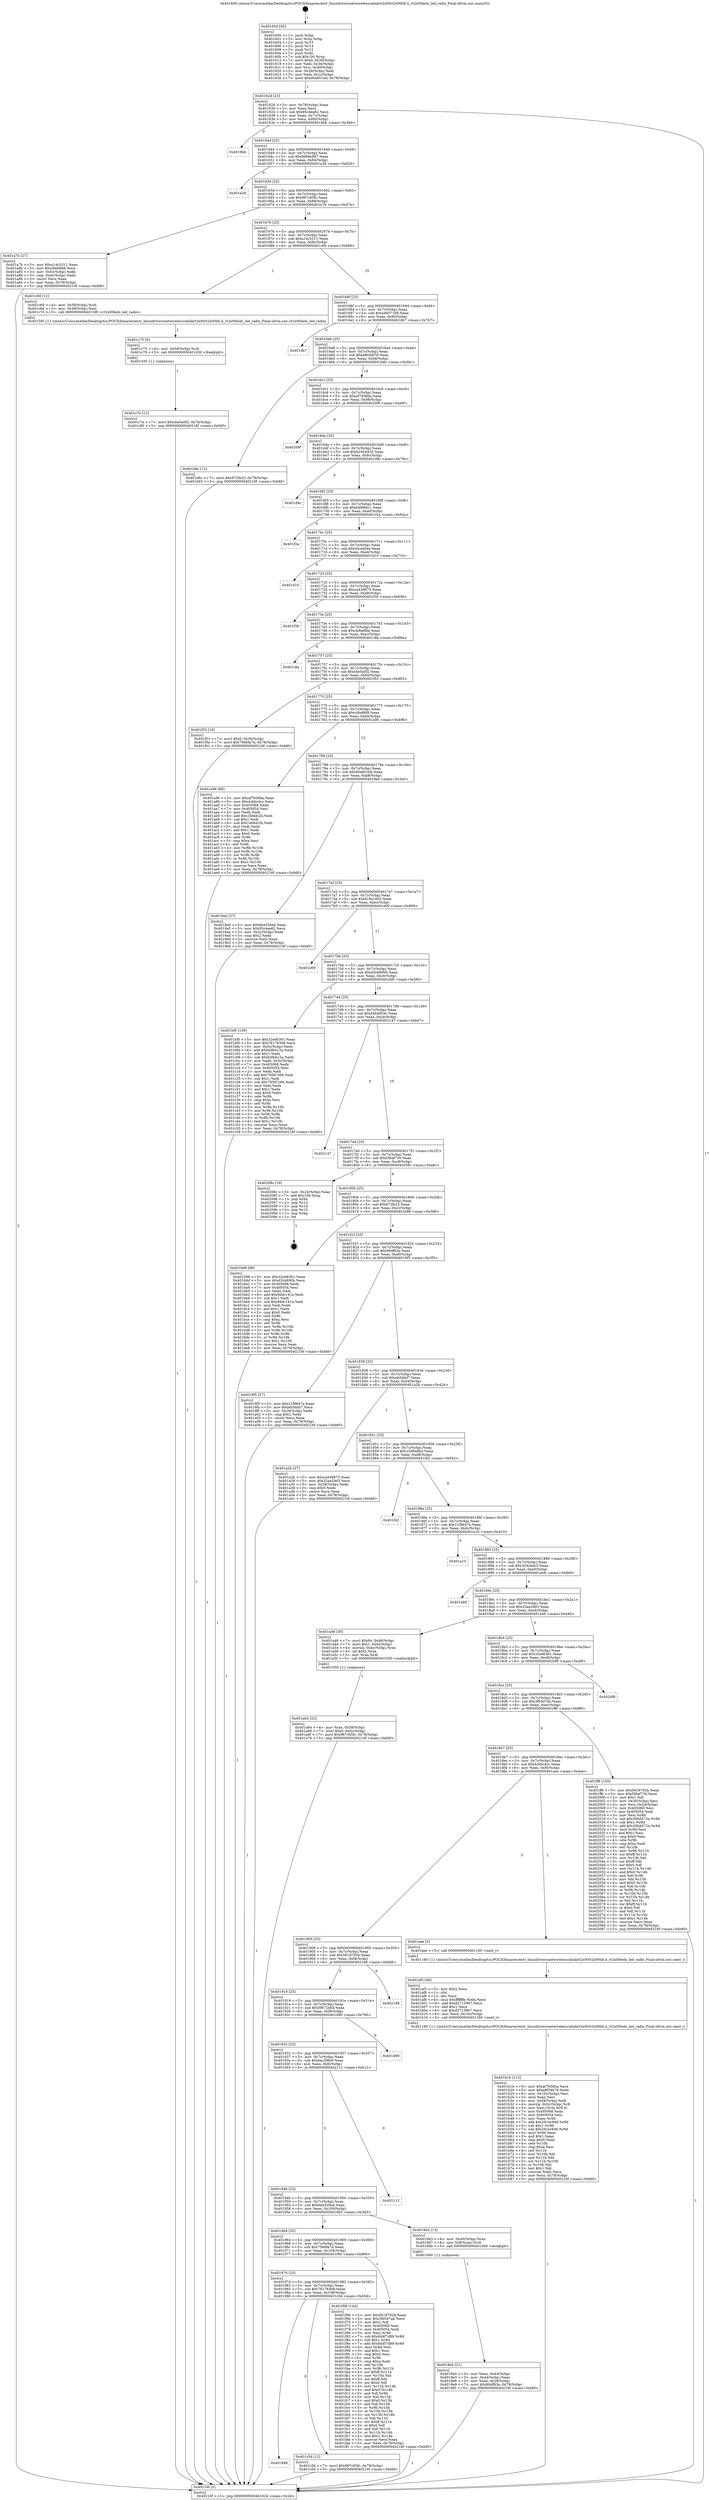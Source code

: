 digraph "0x401600" {
  label = "0x401600 (/mnt/c/Users/mathe/Desktop/tcc/POCII/binaries/extr_linuxdriversnetwirelessralinkrt2x00rt2x00lib.h_rt2x00leds_led_radio_Final-ollvm.out::main(0))"
  labelloc = "t"
  node[shape=record]

  Entry [label="",width=0.3,height=0.3,shape=circle,fillcolor=black,style=filled]
  "0x40162d" [label="{
     0x40162d [23]\l
     | [instrs]\l
     &nbsp;&nbsp;0x40162d \<+3\>: mov -0x78(%rbp),%eax\l
     &nbsp;&nbsp;0x401630 \<+2\>: mov %eax,%ecx\l
     &nbsp;&nbsp;0x401632 \<+6\>: sub $0x95c4ee62,%ecx\l
     &nbsp;&nbsp;0x401638 \<+3\>: mov %eax,-0x7c(%rbp)\l
     &nbsp;&nbsp;0x40163b \<+3\>: mov %ecx,-0x80(%rbp)\l
     &nbsp;&nbsp;0x40163e \<+6\>: je 00000000004019bb \<main+0x3bb\>\l
  }"]
  "0x4019bb" [label="{
     0x4019bb\l
  }", style=dashed]
  "0x401644" [label="{
     0x401644 [25]\l
     | [instrs]\l
     &nbsp;&nbsp;0x401644 \<+5\>: jmp 0000000000401649 \<main+0x49\>\l
     &nbsp;&nbsp;0x401649 \<+3\>: mov -0x7c(%rbp),%eax\l
     &nbsp;&nbsp;0x40164c \<+5\>: sub $0x966be887,%eax\l
     &nbsp;&nbsp;0x401651 \<+6\>: mov %eax,-0x84(%rbp)\l
     &nbsp;&nbsp;0x401657 \<+6\>: je 0000000000401e28 \<main+0x828\>\l
  }"]
  Exit [label="",width=0.3,height=0.3,shape=circle,fillcolor=black,style=filled,peripheries=2]
  "0x401e28" [label="{
     0x401e28\l
  }", style=dashed]
  "0x40165d" [label="{
     0x40165d [25]\l
     | [instrs]\l
     &nbsp;&nbsp;0x40165d \<+5\>: jmp 0000000000401662 \<main+0x62\>\l
     &nbsp;&nbsp;0x401662 \<+3\>: mov -0x7c(%rbp),%eax\l
     &nbsp;&nbsp;0x401665 \<+5\>: sub $0x967c65fc,%eax\l
     &nbsp;&nbsp;0x40166a \<+6\>: mov %eax,-0x88(%rbp)\l
     &nbsp;&nbsp;0x401670 \<+6\>: je 0000000000401a7b \<main+0x47b\>\l
  }"]
  "0x401c7e" [label="{
     0x401c7e [12]\l
     | [instrs]\l
     &nbsp;&nbsp;0x401c7e \<+7\>: movl $0xcbe5a0f2,-0x78(%rbp)\l
     &nbsp;&nbsp;0x401c85 \<+5\>: jmp 000000000040216f \<main+0xb6f\>\l
  }"]
  "0x401a7b" [label="{
     0x401a7b [27]\l
     | [instrs]\l
     &nbsp;&nbsp;0x401a7b \<+5\>: mov $0xa14c5311,%eax\l
     &nbsp;&nbsp;0x401a80 \<+5\>: mov $0xcfde9fd8,%ecx\l
     &nbsp;&nbsp;0x401a85 \<+3\>: mov -0x5c(%rbp),%edx\l
     &nbsp;&nbsp;0x401a88 \<+3\>: cmp -0x4c(%rbp),%edx\l
     &nbsp;&nbsp;0x401a8b \<+3\>: cmovl %ecx,%eax\l
     &nbsp;&nbsp;0x401a8e \<+3\>: mov %eax,-0x78(%rbp)\l
     &nbsp;&nbsp;0x401a91 \<+5\>: jmp 000000000040216f \<main+0xb6f\>\l
  }"]
  "0x401676" [label="{
     0x401676 [25]\l
     | [instrs]\l
     &nbsp;&nbsp;0x401676 \<+5\>: jmp 000000000040167b \<main+0x7b\>\l
     &nbsp;&nbsp;0x40167b \<+3\>: mov -0x7c(%rbp),%eax\l
     &nbsp;&nbsp;0x40167e \<+5\>: sub $0xa14c5311,%eax\l
     &nbsp;&nbsp;0x401683 \<+6\>: mov %eax,-0x8c(%rbp)\l
     &nbsp;&nbsp;0x401689 \<+6\>: je 0000000000401c69 \<main+0x669\>\l
  }"]
  "0x401c75" [label="{
     0x401c75 [9]\l
     | [instrs]\l
     &nbsp;&nbsp;0x401c75 \<+4\>: mov -0x58(%rbp),%rdi\l
     &nbsp;&nbsp;0x401c79 \<+5\>: call 0000000000401030 \<free@plt\>\l
     | [calls]\l
     &nbsp;&nbsp;0x401030 \{1\} (unknown)\l
  }"]
  "0x401c69" [label="{
     0x401c69 [12]\l
     | [instrs]\l
     &nbsp;&nbsp;0x401c69 \<+4\>: mov -0x58(%rbp),%rdi\l
     &nbsp;&nbsp;0x401c6d \<+3\>: mov -0x48(%rbp),%esi\l
     &nbsp;&nbsp;0x401c70 \<+5\>: call 00000000004015f0 \<rt2x00leds_led_radio\>\l
     | [calls]\l
     &nbsp;&nbsp;0x4015f0 \{1\} (/mnt/c/Users/mathe/Desktop/tcc/POCII/binaries/extr_linuxdriversnetwirelessralinkrt2x00rt2x00lib.h_rt2x00leds_led_radio_Final-ollvm.out::rt2x00leds_led_radio)\l
  }"]
  "0x40168f" [label="{
     0x40168f [25]\l
     | [instrs]\l
     &nbsp;&nbsp;0x40168f \<+5\>: jmp 0000000000401694 \<main+0x94\>\l
     &nbsp;&nbsp;0x401694 \<+3\>: mov -0x7c(%rbp),%eax\l
     &nbsp;&nbsp;0x401697 \<+5\>: sub $0xa4607169,%eax\l
     &nbsp;&nbsp;0x40169c \<+6\>: mov %eax,-0x90(%rbp)\l
     &nbsp;&nbsp;0x4016a2 \<+6\>: je 0000000000401db7 \<main+0x7b7\>\l
  }"]
  "0x401996" [label="{
     0x401996\l
  }", style=dashed]
  "0x401db7" [label="{
     0x401db7\l
  }", style=dashed]
  "0x4016a8" [label="{
     0x4016a8 [25]\l
     | [instrs]\l
     &nbsp;&nbsp;0x4016a8 \<+5\>: jmp 00000000004016ad \<main+0xad\>\l
     &nbsp;&nbsp;0x4016ad \<+3\>: mov -0x7c(%rbp),%eax\l
     &nbsp;&nbsp;0x4016b0 \<+5\>: sub $0xa8f34b78,%eax\l
     &nbsp;&nbsp;0x4016b5 \<+6\>: mov %eax,-0x94(%rbp)\l
     &nbsp;&nbsp;0x4016bb \<+6\>: je 0000000000401b8c \<main+0x58c\>\l
  }"]
  "0x401c5d" [label="{
     0x401c5d [12]\l
     | [instrs]\l
     &nbsp;&nbsp;0x401c5d \<+7\>: movl $0x967c65fc,-0x78(%rbp)\l
     &nbsp;&nbsp;0x401c64 \<+5\>: jmp 000000000040216f \<main+0xb6f\>\l
  }"]
  "0x401b8c" [label="{
     0x401b8c [12]\l
     | [instrs]\l
     &nbsp;&nbsp;0x401b8c \<+7\>: movl $0x872fe23,-0x78(%rbp)\l
     &nbsp;&nbsp;0x401b93 \<+5\>: jmp 000000000040216f \<main+0xb6f\>\l
  }"]
  "0x4016c1" [label="{
     0x4016c1 [25]\l
     | [instrs]\l
     &nbsp;&nbsp;0x4016c1 \<+5\>: jmp 00000000004016c6 \<main+0xc6\>\l
     &nbsp;&nbsp;0x4016c6 \<+3\>: mov -0x7c(%rbp),%eax\l
     &nbsp;&nbsp;0x4016c9 \<+5\>: sub $0xaf7936ba,%eax\l
     &nbsp;&nbsp;0x4016ce \<+6\>: mov %eax,-0x98(%rbp)\l
     &nbsp;&nbsp;0x4016d4 \<+6\>: je 000000000040209f \<main+0xa9f\>\l
  }"]
  "0x40197d" [label="{
     0x40197d [25]\l
     | [instrs]\l
     &nbsp;&nbsp;0x40197d \<+5\>: jmp 0000000000401982 \<main+0x382\>\l
     &nbsp;&nbsp;0x401982 \<+3\>: mov -0x7c(%rbp),%eax\l
     &nbsp;&nbsp;0x401985 \<+5\>: sub $0x78178368,%eax\l
     &nbsp;&nbsp;0x40198a \<+6\>: mov %eax,-0x108(%rbp)\l
     &nbsp;&nbsp;0x401990 \<+6\>: je 0000000000401c5d \<main+0x65d\>\l
  }"]
  "0x40209f" [label="{
     0x40209f\l
  }", style=dashed]
  "0x4016da" [label="{
     0x4016da [25]\l
     | [instrs]\l
     &nbsp;&nbsp;0x4016da \<+5\>: jmp 00000000004016df \<main+0xdf\>\l
     &nbsp;&nbsp;0x4016df \<+3\>: mov -0x7c(%rbp),%eax\l
     &nbsp;&nbsp;0x4016e2 \<+5\>: sub $0xb2454435,%eax\l
     &nbsp;&nbsp;0x4016e7 \<+6\>: mov %eax,-0x9c(%rbp)\l
     &nbsp;&nbsp;0x4016ed \<+6\>: je 0000000000401d9c \<main+0x79c\>\l
  }"]
  "0x401f66" [label="{
     0x401f66 [144]\l
     | [instrs]\l
     &nbsp;&nbsp;0x401f66 \<+5\>: mov $0x5619792b,%eax\l
     &nbsp;&nbsp;0x401f6b \<+5\>: mov $0x3fb5d7ab,%ecx\l
     &nbsp;&nbsp;0x401f70 \<+2\>: mov $0x1,%dl\l
     &nbsp;&nbsp;0x401f72 \<+7\>: mov 0x405068,%esi\l
     &nbsp;&nbsp;0x401f79 \<+7\>: mov 0x405054,%edi\l
     &nbsp;&nbsp;0x401f80 \<+3\>: mov %esi,%r8d\l
     &nbsp;&nbsp;0x401f83 \<+7\>: sub $0x6d4f7d89,%r8d\l
     &nbsp;&nbsp;0x401f8a \<+4\>: sub $0x1,%r8d\l
     &nbsp;&nbsp;0x401f8e \<+7\>: add $0x6d4f7d89,%r8d\l
     &nbsp;&nbsp;0x401f95 \<+4\>: imul %r8d,%esi\l
     &nbsp;&nbsp;0x401f99 \<+3\>: and $0x1,%esi\l
     &nbsp;&nbsp;0x401f9c \<+3\>: cmp $0x0,%esi\l
     &nbsp;&nbsp;0x401f9f \<+4\>: sete %r9b\l
     &nbsp;&nbsp;0x401fa3 \<+3\>: cmp $0xa,%edi\l
     &nbsp;&nbsp;0x401fa6 \<+4\>: setl %r10b\l
     &nbsp;&nbsp;0x401faa \<+3\>: mov %r9b,%r11b\l
     &nbsp;&nbsp;0x401fad \<+4\>: xor $0xff,%r11b\l
     &nbsp;&nbsp;0x401fb1 \<+3\>: mov %r10b,%bl\l
     &nbsp;&nbsp;0x401fb4 \<+3\>: xor $0xff,%bl\l
     &nbsp;&nbsp;0x401fb7 \<+3\>: xor $0x0,%dl\l
     &nbsp;&nbsp;0x401fba \<+3\>: mov %r11b,%r14b\l
     &nbsp;&nbsp;0x401fbd \<+4\>: and $0x0,%r14b\l
     &nbsp;&nbsp;0x401fc1 \<+3\>: and %dl,%r9b\l
     &nbsp;&nbsp;0x401fc4 \<+3\>: mov %bl,%r15b\l
     &nbsp;&nbsp;0x401fc7 \<+4\>: and $0x0,%r15b\l
     &nbsp;&nbsp;0x401fcb \<+3\>: and %dl,%r10b\l
     &nbsp;&nbsp;0x401fce \<+3\>: or %r9b,%r14b\l
     &nbsp;&nbsp;0x401fd1 \<+3\>: or %r10b,%r15b\l
     &nbsp;&nbsp;0x401fd4 \<+3\>: xor %r15b,%r14b\l
     &nbsp;&nbsp;0x401fd7 \<+3\>: or %bl,%r11b\l
     &nbsp;&nbsp;0x401fda \<+4\>: xor $0xff,%r11b\l
     &nbsp;&nbsp;0x401fde \<+3\>: or $0x0,%dl\l
     &nbsp;&nbsp;0x401fe1 \<+3\>: and %dl,%r11b\l
     &nbsp;&nbsp;0x401fe4 \<+3\>: or %r11b,%r14b\l
     &nbsp;&nbsp;0x401fe7 \<+4\>: test $0x1,%r14b\l
     &nbsp;&nbsp;0x401feb \<+3\>: cmovne %ecx,%eax\l
     &nbsp;&nbsp;0x401fee \<+3\>: mov %eax,-0x78(%rbp)\l
     &nbsp;&nbsp;0x401ff1 \<+5\>: jmp 000000000040216f \<main+0xb6f\>\l
  }"]
  "0x401d9c" [label="{
     0x401d9c\l
  }", style=dashed]
  "0x4016f3" [label="{
     0x4016f3 [25]\l
     | [instrs]\l
     &nbsp;&nbsp;0x4016f3 \<+5\>: jmp 00000000004016f8 \<main+0xf8\>\l
     &nbsp;&nbsp;0x4016f8 \<+3\>: mov -0x7c(%rbp),%eax\l
     &nbsp;&nbsp;0x4016fb \<+5\>: sub $0xb499f4c1,%eax\l
     &nbsp;&nbsp;0x401700 \<+6\>: mov %eax,-0xa0(%rbp)\l
     &nbsp;&nbsp;0x401706 \<+6\>: je 0000000000401f2a \<main+0x92a\>\l
  }"]
  "0x401b1b" [label="{
     0x401b1b [113]\l
     | [instrs]\l
     &nbsp;&nbsp;0x401b1b \<+5\>: mov $0xaf7936ba,%ecx\l
     &nbsp;&nbsp;0x401b20 \<+5\>: mov $0xa8f34b78,%edx\l
     &nbsp;&nbsp;0x401b25 \<+6\>: mov -0x10c(%rbp),%esi\l
     &nbsp;&nbsp;0x401b2b \<+3\>: imul %eax,%esi\l
     &nbsp;&nbsp;0x401b2e \<+4\>: mov -0x58(%rbp),%rdi\l
     &nbsp;&nbsp;0x401b32 \<+4\>: movslq -0x5c(%rbp),%r8\l
     &nbsp;&nbsp;0x401b36 \<+4\>: mov %esi,(%rdi,%r8,4)\l
     &nbsp;&nbsp;0x401b3a \<+7\>: mov 0x405068,%eax\l
     &nbsp;&nbsp;0x401b41 \<+7\>: mov 0x405054,%esi\l
     &nbsp;&nbsp;0x401b48 \<+3\>: mov %eax,%r9d\l
     &nbsp;&nbsp;0x401b4b \<+7\>: add $0x291ec646,%r9d\l
     &nbsp;&nbsp;0x401b52 \<+4\>: sub $0x1,%r9d\l
     &nbsp;&nbsp;0x401b56 \<+7\>: sub $0x291ec646,%r9d\l
     &nbsp;&nbsp;0x401b5d \<+4\>: imul %r9d,%eax\l
     &nbsp;&nbsp;0x401b61 \<+3\>: and $0x1,%eax\l
     &nbsp;&nbsp;0x401b64 \<+3\>: cmp $0x0,%eax\l
     &nbsp;&nbsp;0x401b67 \<+4\>: sete %r10b\l
     &nbsp;&nbsp;0x401b6b \<+3\>: cmp $0xa,%esi\l
     &nbsp;&nbsp;0x401b6e \<+4\>: setl %r11b\l
     &nbsp;&nbsp;0x401b72 \<+3\>: mov %r10b,%bl\l
     &nbsp;&nbsp;0x401b75 \<+3\>: and %r11b,%bl\l
     &nbsp;&nbsp;0x401b78 \<+3\>: xor %r11b,%r10b\l
     &nbsp;&nbsp;0x401b7b \<+3\>: or %r10b,%bl\l
     &nbsp;&nbsp;0x401b7e \<+3\>: test $0x1,%bl\l
     &nbsp;&nbsp;0x401b81 \<+3\>: cmovne %edx,%ecx\l
     &nbsp;&nbsp;0x401b84 \<+3\>: mov %ecx,-0x78(%rbp)\l
     &nbsp;&nbsp;0x401b87 \<+5\>: jmp 000000000040216f \<main+0xb6f\>\l
  }"]
  "0x401f2a" [label="{
     0x401f2a\l
  }", style=dashed]
  "0x40170c" [label="{
     0x40170c [25]\l
     | [instrs]\l
     &nbsp;&nbsp;0x40170c \<+5\>: jmp 0000000000401711 \<main+0x111\>\l
     &nbsp;&nbsp;0x401711 \<+3\>: mov -0x7c(%rbp),%eax\l
     &nbsp;&nbsp;0x401714 \<+5\>: sub $0xc0ca40ee,%eax\l
     &nbsp;&nbsp;0x401719 \<+6\>: mov %eax,-0xa4(%rbp)\l
     &nbsp;&nbsp;0x40171f \<+6\>: je 0000000000401d10 \<main+0x710\>\l
  }"]
  "0x401af3" [label="{
     0x401af3 [40]\l
     | [instrs]\l
     &nbsp;&nbsp;0x401af3 \<+5\>: mov $0x2,%ecx\l
     &nbsp;&nbsp;0x401af8 \<+1\>: cltd\l
     &nbsp;&nbsp;0x401af9 \<+2\>: idiv %ecx\l
     &nbsp;&nbsp;0x401afb \<+6\>: imul $0xfffffffe,%edx,%ecx\l
     &nbsp;&nbsp;0x401b01 \<+6\>: add $0xd2715967,%ecx\l
     &nbsp;&nbsp;0x401b07 \<+3\>: add $0x1,%ecx\l
     &nbsp;&nbsp;0x401b0a \<+6\>: sub $0xd2715967,%ecx\l
     &nbsp;&nbsp;0x401b10 \<+6\>: mov %ecx,-0x10c(%rbp)\l
     &nbsp;&nbsp;0x401b16 \<+5\>: call 0000000000401160 \<next_i\>\l
     | [calls]\l
     &nbsp;&nbsp;0x401160 \{1\} (/mnt/c/Users/mathe/Desktop/tcc/POCII/binaries/extr_linuxdriversnetwirelessralinkrt2x00rt2x00lib.h_rt2x00leds_led_radio_Final-ollvm.out::next_i)\l
  }"]
  "0x401d10" [label="{
     0x401d10\l
  }", style=dashed]
  "0x401725" [label="{
     0x401725 [25]\l
     | [instrs]\l
     &nbsp;&nbsp;0x401725 \<+5\>: jmp 000000000040172a \<main+0x12a\>\l
     &nbsp;&nbsp;0x40172a \<+3\>: mov -0x7c(%rbp),%eax\l
     &nbsp;&nbsp;0x40172d \<+5\>: sub $0xca438875,%eax\l
     &nbsp;&nbsp;0x401732 \<+6\>: mov %eax,-0xa8(%rbp)\l
     &nbsp;&nbsp;0x401738 \<+6\>: je 0000000000401f36 \<main+0x936\>\l
  }"]
  "0x401a64" [label="{
     0x401a64 [23]\l
     | [instrs]\l
     &nbsp;&nbsp;0x401a64 \<+4\>: mov %rax,-0x58(%rbp)\l
     &nbsp;&nbsp;0x401a68 \<+7\>: movl $0x0,-0x5c(%rbp)\l
     &nbsp;&nbsp;0x401a6f \<+7\>: movl $0x967c65fc,-0x78(%rbp)\l
     &nbsp;&nbsp;0x401a76 \<+5\>: jmp 000000000040216f \<main+0xb6f\>\l
  }"]
  "0x401f36" [label="{
     0x401f36\l
  }", style=dashed]
  "0x40173e" [label="{
     0x40173e [25]\l
     | [instrs]\l
     &nbsp;&nbsp;0x40173e \<+5\>: jmp 0000000000401743 \<main+0x143\>\l
     &nbsp;&nbsp;0x401743 \<+3\>: mov -0x7c(%rbp),%eax\l
     &nbsp;&nbsp;0x401746 \<+5\>: sub $0xcb9a6fbe,%eax\l
     &nbsp;&nbsp;0x40174b \<+6\>: mov %eax,-0xac(%rbp)\l
     &nbsp;&nbsp;0x401751 \<+6\>: je 0000000000401c8a \<main+0x68a\>\l
  }"]
  "0x4019e0" [label="{
     0x4019e0 [21]\l
     | [instrs]\l
     &nbsp;&nbsp;0x4019e0 \<+3\>: mov %eax,-0x44(%rbp)\l
     &nbsp;&nbsp;0x4019e3 \<+3\>: mov -0x44(%rbp),%eax\l
     &nbsp;&nbsp;0x4019e6 \<+3\>: mov %eax,-0x28(%rbp)\l
     &nbsp;&nbsp;0x4019e9 \<+7\>: movl $0x99df83a,-0x78(%rbp)\l
     &nbsp;&nbsp;0x4019f0 \<+5\>: jmp 000000000040216f \<main+0xb6f\>\l
  }"]
  "0x401c8a" [label="{
     0x401c8a\l
  }", style=dashed]
  "0x401757" [label="{
     0x401757 [25]\l
     | [instrs]\l
     &nbsp;&nbsp;0x401757 \<+5\>: jmp 000000000040175c \<main+0x15c\>\l
     &nbsp;&nbsp;0x40175c \<+3\>: mov -0x7c(%rbp),%eax\l
     &nbsp;&nbsp;0x40175f \<+5\>: sub $0xcbe5a0f2,%eax\l
     &nbsp;&nbsp;0x401764 \<+6\>: mov %eax,-0xb0(%rbp)\l
     &nbsp;&nbsp;0x40176a \<+6\>: je 0000000000401f53 \<main+0x953\>\l
  }"]
  "0x401964" [label="{
     0x401964 [25]\l
     | [instrs]\l
     &nbsp;&nbsp;0x401964 \<+5\>: jmp 0000000000401969 \<main+0x369\>\l
     &nbsp;&nbsp;0x401969 \<+3\>: mov -0x7c(%rbp),%eax\l
     &nbsp;&nbsp;0x40196c \<+5\>: sub $0x7566fa7d,%eax\l
     &nbsp;&nbsp;0x401971 \<+6\>: mov %eax,-0x104(%rbp)\l
     &nbsp;&nbsp;0x401977 \<+6\>: je 0000000000401f66 \<main+0x966\>\l
  }"]
  "0x401f53" [label="{
     0x401f53 [19]\l
     | [instrs]\l
     &nbsp;&nbsp;0x401f53 \<+7\>: movl $0x0,-0x30(%rbp)\l
     &nbsp;&nbsp;0x401f5a \<+7\>: movl $0x7566fa7d,-0x78(%rbp)\l
     &nbsp;&nbsp;0x401f61 \<+5\>: jmp 000000000040216f \<main+0xb6f\>\l
  }"]
  "0x401770" [label="{
     0x401770 [25]\l
     | [instrs]\l
     &nbsp;&nbsp;0x401770 \<+5\>: jmp 0000000000401775 \<main+0x175\>\l
     &nbsp;&nbsp;0x401775 \<+3\>: mov -0x7c(%rbp),%eax\l
     &nbsp;&nbsp;0x401778 \<+5\>: sub $0xcfde9fd8,%eax\l
     &nbsp;&nbsp;0x40177d \<+6\>: mov %eax,-0xb4(%rbp)\l
     &nbsp;&nbsp;0x401783 \<+6\>: je 0000000000401a96 \<main+0x496\>\l
  }"]
  "0x4019d3" [label="{
     0x4019d3 [13]\l
     | [instrs]\l
     &nbsp;&nbsp;0x4019d3 \<+4\>: mov -0x40(%rbp),%rax\l
     &nbsp;&nbsp;0x4019d7 \<+4\>: mov 0x8(%rax),%rdi\l
     &nbsp;&nbsp;0x4019db \<+5\>: call 0000000000401060 \<atoi@plt\>\l
     | [calls]\l
     &nbsp;&nbsp;0x401060 \{1\} (unknown)\l
  }"]
  "0x401a96" [label="{
     0x401a96 [88]\l
     | [instrs]\l
     &nbsp;&nbsp;0x401a96 \<+5\>: mov $0xaf7936ba,%eax\l
     &nbsp;&nbsp;0x401a9b \<+5\>: mov $0x4cbbc4cc,%ecx\l
     &nbsp;&nbsp;0x401aa0 \<+7\>: mov 0x405068,%edx\l
     &nbsp;&nbsp;0x401aa7 \<+7\>: mov 0x405054,%esi\l
     &nbsp;&nbsp;0x401aae \<+2\>: mov %edx,%edi\l
     &nbsp;&nbsp;0x401ab0 \<+6\>: add $0x14fddc2b,%edi\l
     &nbsp;&nbsp;0x401ab6 \<+3\>: sub $0x1,%edi\l
     &nbsp;&nbsp;0x401ab9 \<+6\>: sub $0x14fddc2b,%edi\l
     &nbsp;&nbsp;0x401abf \<+3\>: imul %edi,%edx\l
     &nbsp;&nbsp;0x401ac2 \<+3\>: and $0x1,%edx\l
     &nbsp;&nbsp;0x401ac5 \<+3\>: cmp $0x0,%edx\l
     &nbsp;&nbsp;0x401ac8 \<+4\>: sete %r8b\l
     &nbsp;&nbsp;0x401acc \<+3\>: cmp $0xa,%esi\l
     &nbsp;&nbsp;0x401acf \<+4\>: setl %r9b\l
     &nbsp;&nbsp;0x401ad3 \<+3\>: mov %r8b,%r10b\l
     &nbsp;&nbsp;0x401ad6 \<+3\>: and %r9b,%r10b\l
     &nbsp;&nbsp;0x401ad9 \<+3\>: xor %r9b,%r8b\l
     &nbsp;&nbsp;0x401adc \<+3\>: or %r8b,%r10b\l
     &nbsp;&nbsp;0x401adf \<+4\>: test $0x1,%r10b\l
     &nbsp;&nbsp;0x401ae3 \<+3\>: cmovne %ecx,%eax\l
     &nbsp;&nbsp;0x401ae6 \<+3\>: mov %eax,-0x78(%rbp)\l
     &nbsp;&nbsp;0x401ae9 \<+5\>: jmp 000000000040216f \<main+0xb6f\>\l
  }"]
  "0x401789" [label="{
     0x401789 [25]\l
     | [instrs]\l
     &nbsp;&nbsp;0x401789 \<+5\>: jmp 000000000040178e \<main+0x18e\>\l
     &nbsp;&nbsp;0x40178e \<+3\>: mov -0x7c(%rbp),%eax\l
     &nbsp;&nbsp;0x401791 \<+5\>: sub $0xd0a601bd,%eax\l
     &nbsp;&nbsp;0x401796 \<+6\>: mov %eax,-0xb8(%rbp)\l
     &nbsp;&nbsp;0x40179c \<+6\>: je 00000000004019a0 \<main+0x3a0\>\l
  }"]
  "0x40194b" [label="{
     0x40194b [25]\l
     | [instrs]\l
     &nbsp;&nbsp;0x40194b \<+5\>: jmp 0000000000401950 \<main+0x350\>\l
     &nbsp;&nbsp;0x401950 \<+3\>: mov -0x7c(%rbp),%eax\l
     &nbsp;&nbsp;0x401953 \<+5\>: sub $0x6e4326ad,%eax\l
     &nbsp;&nbsp;0x401958 \<+6\>: mov %eax,-0x100(%rbp)\l
     &nbsp;&nbsp;0x40195e \<+6\>: je 00000000004019d3 \<main+0x3d3\>\l
  }"]
  "0x4019a0" [label="{
     0x4019a0 [27]\l
     | [instrs]\l
     &nbsp;&nbsp;0x4019a0 \<+5\>: mov $0x6e4326ad,%eax\l
     &nbsp;&nbsp;0x4019a5 \<+5\>: mov $0x95c4ee62,%ecx\l
     &nbsp;&nbsp;0x4019aa \<+3\>: mov -0x2c(%rbp),%edx\l
     &nbsp;&nbsp;0x4019ad \<+3\>: cmp $0x2,%edx\l
     &nbsp;&nbsp;0x4019b0 \<+3\>: cmovne %ecx,%eax\l
     &nbsp;&nbsp;0x4019b3 \<+3\>: mov %eax,-0x78(%rbp)\l
     &nbsp;&nbsp;0x4019b6 \<+5\>: jmp 000000000040216f \<main+0xb6f\>\l
  }"]
  "0x4017a2" [label="{
     0x4017a2 [25]\l
     | [instrs]\l
     &nbsp;&nbsp;0x4017a2 \<+5\>: jmp 00000000004017a7 \<main+0x1a7\>\l
     &nbsp;&nbsp;0x4017a7 \<+3\>: mov -0x7c(%rbp),%eax\l
     &nbsp;&nbsp;0x4017aa \<+5\>: sub $0xd18a16d3,%eax\l
     &nbsp;&nbsp;0x4017af \<+6\>: mov %eax,-0xbc(%rbp)\l
     &nbsp;&nbsp;0x4017b5 \<+6\>: je 0000000000401e09 \<main+0x809\>\l
  }"]
  "0x40216f" [label="{
     0x40216f [5]\l
     | [instrs]\l
     &nbsp;&nbsp;0x40216f \<+5\>: jmp 000000000040162d \<main+0x2d\>\l
  }"]
  "0x401600" [label="{
     0x401600 [45]\l
     | [instrs]\l
     &nbsp;&nbsp;0x401600 \<+1\>: push %rbp\l
     &nbsp;&nbsp;0x401601 \<+3\>: mov %rsp,%rbp\l
     &nbsp;&nbsp;0x401604 \<+2\>: push %r15\l
     &nbsp;&nbsp;0x401606 \<+2\>: push %r14\l
     &nbsp;&nbsp;0x401608 \<+2\>: push %r12\l
     &nbsp;&nbsp;0x40160a \<+1\>: push %rbx\l
     &nbsp;&nbsp;0x40160b \<+7\>: sub $0x100,%rsp\l
     &nbsp;&nbsp;0x401612 \<+7\>: movl $0x0,-0x30(%rbp)\l
     &nbsp;&nbsp;0x401619 \<+3\>: mov %edi,-0x34(%rbp)\l
     &nbsp;&nbsp;0x40161c \<+4\>: mov %rsi,-0x40(%rbp)\l
     &nbsp;&nbsp;0x401620 \<+3\>: mov -0x34(%rbp),%edi\l
     &nbsp;&nbsp;0x401623 \<+3\>: mov %edi,-0x2c(%rbp)\l
     &nbsp;&nbsp;0x401626 \<+7\>: movl $0xd0a601bd,-0x78(%rbp)\l
  }"]
  "0x402112" [label="{
     0x402112\l
  }", style=dashed]
  "0x401e09" [label="{
     0x401e09\l
  }", style=dashed]
  "0x4017bb" [label="{
     0x4017bb [25]\l
     | [instrs]\l
     &nbsp;&nbsp;0x4017bb \<+5\>: jmp 00000000004017c0 \<main+0x1c0\>\l
     &nbsp;&nbsp;0x4017c0 \<+3\>: mov -0x7c(%rbp),%eax\l
     &nbsp;&nbsp;0x4017c3 \<+5\>: sub $0xd3cb890b,%eax\l
     &nbsp;&nbsp;0x4017c8 \<+6\>: mov %eax,-0xc0(%rbp)\l
     &nbsp;&nbsp;0x4017ce \<+6\>: je 0000000000401bf0 \<main+0x5f0\>\l
  }"]
  "0x401932" [label="{
     0x401932 [25]\l
     | [instrs]\l
     &nbsp;&nbsp;0x401932 \<+5\>: jmp 0000000000401937 \<main+0x337\>\l
     &nbsp;&nbsp;0x401937 \<+3\>: mov -0x7c(%rbp),%eax\l
     &nbsp;&nbsp;0x40193a \<+5\>: sub $0x6ac29fe9,%eax\l
     &nbsp;&nbsp;0x40193f \<+6\>: mov %eax,-0xfc(%rbp)\l
     &nbsp;&nbsp;0x401945 \<+6\>: je 0000000000402112 \<main+0xb12\>\l
  }"]
  "0x401bf0" [label="{
     0x401bf0 [109]\l
     | [instrs]\l
     &nbsp;&nbsp;0x401bf0 \<+5\>: mov $0x32ed6361,%eax\l
     &nbsp;&nbsp;0x401bf5 \<+5\>: mov $0x78178368,%ecx\l
     &nbsp;&nbsp;0x401bfa \<+3\>: mov -0x5c(%rbp),%edx\l
     &nbsp;&nbsp;0x401bfd \<+6\>: add $0xb0feb12a,%edx\l
     &nbsp;&nbsp;0x401c03 \<+3\>: add $0x1,%edx\l
     &nbsp;&nbsp;0x401c06 \<+6\>: sub $0xb0feb12a,%edx\l
     &nbsp;&nbsp;0x401c0c \<+3\>: mov %edx,-0x5c(%rbp)\l
     &nbsp;&nbsp;0x401c0f \<+7\>: mov 0x405068,%edx\l
     &nbsp;&nbsp;0x401c16 \<+7\>: mov 0x405054,%esi\l
     &nbsp;&nbsp;0x401c1d \<+2\>: mov %edx,%edi\l
     &nbsp;&nbsp;0x401c1f \<+6\>: add $0x79587c66,%edi\l
     &nbsp;&nbsp;0x401c25 \<+3\>: sub $0x1,%edi\l
     &nbsp;&nbsp;0x401c28 \<+6\>: sub $0x79587c66,%edi\l
     &nbsp;&nbsp;0x401c2e \<+3\>: imul %edi,%edx\l
     &nbsp;&nbsp;0x401c31 \<+3\>: and $0x1,%edx\l
     &nbsp;&nbsp;0x401c34 \<+3\>: cmp $0x0,%edx\l
     &nbsp;&nbsp;0x401c37 \<+4\>: sete %r8b\l
     &nbsp;&nbsp;0x401c3b \<+3\>: cmp $0xa,%esi\l
     &nbsp;&nbsp;0x401c3e \<+4\>: setl %r9b\l
     &nbsp;&nbsp;0x401c42 \<+3\>: mov %r8b,%r10b\l
     &nbsp;&nbsp;0x401c45 \<+3\>: and %r9b,%r10b\l
     &nbsp;&nbsp;0x401c48 \<+3\>: xor %r9b,%r8b\l
     &nbsp;&nbsp;0x401c4b \<+3\>: or %r8b,%r10b\l
     &nbsp;&nbsp;0x401c4e \<+4\>: test $0x1,%r10b\l
     &nbsp;&nbsp;0x401c52 \<+3\>: cmovne %ecx,%eax\l
     &nbsp;&nbsp;0x401c55 \<+3\>: mov %eax,-0x78(%rbp)\l
     &nbsp;&nbsp;0x401c58 \<+5\>: jmp 000000000040216f \<main+0xb6f\>\l
  }"]
  "0x4017d4" [label="{
     0x4017d4 [25]\l
     | [instrs]\l
     &nbsp;&nbsp;0x4017d4 \<+5\>: jmp 00000000004017d9 \<main+0x1d9\>\l
     &nbsp;&nbsp;0x4017d9 \<+3\>: mov -0x7c(%rbp),%eax\l
     &nbsp;&nbsp;0x4017dc \<+5\>: sub $0xd4b4854c,%eax\l
     &nbsp;&nbsp;0x4017e1 \<+6\>: mov %eax,-0xc4(%rbp)\l
     &nbsp;&nbsp;0x4017e7 \<+6\>: je 0000000000402147 \<main+0xb47\>\l
  }"]
  "0x401d90" [label="{
     0x401d90\l
  }", style=dashed]
  "0x402147" [label="{
     0x402147\l
  }", style=dashed]
  "0x4017ed" [label="{
     0x4017ed [25]\l
     | [instrs]\l
     &nbsp;&nbsp;0x4017ed \<+5\>: jmp 00000000004017f2 \<main+0x1f2\>\l
     &nbsp;&nbsp;0x4017f2 \<+3\>: mov -0x7c(%rbp),%eax\l
     &nbsp;&nbsp;0x4017f5 \<+5\>: sub $0xf36af739,%eax\l
     &nbsp;&nbsp;0x4017fa \<+6\>: mov %eax,-0xc8(%rbp)\l
     &nbsp;&nbsp;0x401800 \<+6\>: je 000000000040208c \<main+0xa8c\>\l
  }"]
  "0x401919" [label="{
     0x401919 [25]\l
     | [instrs]\l
     &nbsp;&nbsp;0x401919 \<+5\>: jmp 000000000040191e \<main+0x31e\>\l
     &nbsp;&nbsp;0x40191e \<+3\>: mov -0x7c(%rbp),%eax\l
     &nbsp;&nbsp;0x401921 \<+5\>: sub $0x5f67246d,%eax\l
     &nbsp;&nbsp;0x401926 \<+6\>: mov %eax,-0xf8(%rbp)\l
     &nbsp;&nbsp;0x40192c \<+6\>: je 0000000000401d90 \<main+0x790\>\l
  }"]
  "0x40208c" [label="{
     0x40208c [19]\l
     | [instrs]\l
     &nbsp;&nbsp;0x40208c \<+3\>: mov -0x24(%rbp),%eax\l
     &nbsp;&nbsp;0x40208f \<+7\>: add $0x100,%rsp\l
     &nbsp;&nbsp;0x402096 \<+1\>: pop %rbx\l
     &nbsp;&nbsp;0x402097 \<+2\>: pop %r12\l
     &nbsp;&nbsp;0x402099 \<+2\>: pop %r14\l
     &nbsp;&nbsp;0x40209b \<+2\>: pop %r15\l
     &nbsp;&nbsp;0x40209d \<+1\>: pop %rbp\l
     &nbsp;&nbsp;0x40209e \<+1\>: ret\l
  }"]
  "0x401806" [label="{
     0x401806 [25]\l
     | [instrs]\l
     &nbsp;&nbsp;0x401806 \<+5\>: jmp 000000000040180b \<main+0x20b\>\l
     &nbsp;&nbsp;0x40180b \<+3\>: mov -0x7c(%rbp),%eax\l
     &nbsp;&nbsp;0x40180e \<+5\>: sub $0x872fe23,%eax\l
     &nbsp;&nbsp;0x401813 \<+6\>: mov %eax,-0xcc(%rbp)\l
     &nbsp;&nbsp;0x401819 \<+6\>: je 0000000000401b98 \<main+0x598\>\l
  }"]
  "0x402168" [label="{
     0x402168\l
  }", style=dashed]
  "0x401b98" [label="{
     0x401b98 [88]\l
     | [instrs]\l
     &nbsp;&nbsp;0x401b98 \<+5\>: mov $0x32ed6361,%eax\l
     &nbsp;&nbsp;0x401b9d \<+5\>: mov $0xd3cb890b,%ecx\l
     &nbsp;&nbsp;0x401ba2 \<+7\>: mov 0x405068,%edx\l
     &nbsp;&nbsp;0x401ba9 \<+7\>: mov 0x405054,%esi\l
     &nbsp;&nbsp;0x401bb0 \<+2\>: mov %edx,%edi\l
     &nbsp;&nbsp;0x401bb2 \<+6\>: add $0x9ddc141e,%edi\l
     &nbsp;&nbsp;0x401bb8 \<+3\>: sub $0x1,%edi\l
     &nbsp;&nbsp;0x401bbb \<+6\>: sub $0x9ddc141e,%edi\l
     &nbsp;&nbsp;0x401bc1 \<+3\>: imul %edi,%edx\l
     &nbsp;&nbsp;0x401bc4 \<+3\>: and $0x1,%edx\l
     &nbsp;&nbsp;0x401bc7 \<+3\>: cmp $0x0,%edx\l
     &nbsp;&nbsp;0x401bca \<+4\>: sete %r8b\l
     &nbsp;&nbsp;0x401bce \<+3\>: cmp $0xa,%esi\l
     &nbsp;&nbsp;0x401bd1 \<+4\>: setl %r9b\l
     &nbsp;&nbsp;0x401bd5 \<+3\>: mov %r8b,%r10b\l
     &nbsp;&nbsp;0x401bd8 \<+3\>: and %r9b,%r10b\l
     &nbsp;&nbsp;0x401bdb \<+3\>: xor %r9b,%r8b\l
     &nbsp;&nbsp;0x401bde \<+3\>: or %r8b,%r10b\l
     &nbsp;&nbsp;0x401be1 \<+4\>: test $0x1,%r10b\l
     &nbsp;&nbsp;0x401be5 \<+3\>: cmovne %ecx,%eax\l
     &nbsp;&nbsp;0x401be8 \<+3\>: mov %eax,-0x78(%rbp)\l
     &nbsp;&nbsp;0x401beb \<+5\>: jmp 000000000040216f \<main+0xb6f\>\l
  }"]
  "0x40181f" [label="{
     0x40181f [25]\l
     | [instrs]\l
     &nbsp;&nbsp;0x40181f \<+5\>: jmp 0000000000401824 \<main+0x224\>\l
     &nbsp;&nbsp;0x401824 \<+3\>: mov -0x7c(%rbp),%eax\l
     &nbsp;&nbsp;0x401827 \<+5\>: sub $0x99df83a,%eax\l
     &nbsp;&nbsp;0x40182c \<+6\>: mov %eax,-0xd0(%rbp)\l
     &nbsp;&nbsp;0x401832 \<+6\>: je 00000000004019f5 \<main+0x3f5\>\l
  }"]
  "0x401900" [label="{
     0x401900 [25]\l
     | [instrs]\l
     &nbsp;&nbsp;0x401900 \<+5\>: jmp 0000000000401905 \<main+0x305\>\l
     &nbsp;&nbsp;0x401905 \<+3\>: mov -0x7c(%rbp),%eax\l
     &nbsp;&nbsp;0x401908 \<+5\>: sub $0x5619792b,%eax\l
     &nbsp;&nbsp;0x40190d \<+6\>: mov %eax,-0xf4(%rbp)\l
     &nbsp;&nbsp;0x401913 \<+6\>: je 0000000000402168 \<main+0xb68\>\l
  }"]
  "0x4019f5" [label="{
     0x4019f5 [27]\l
     | [instrs]\l
     &nbsp;&nbsp;0x4019f5 \<+5\>: mov $0x21f9647a,%eax\l
     &nbsp;&nbsp;0x4019fa \<+5\>: mov $0xeb5ddd7,%ecx\l
     &nbsp;&nbsp;0x4019ff \<+3\>: mov -0x28(%rbp),%edx\l
     &nbsp;&nbsp;0x401a02 \<+3\>: cmp $0x1,%edx\l
     &nbsp;&nbsp;0x401a05 \<+3\>: cmovl %ecx,%eax\l
     &nbsp;&nbsp;0x401a08 \<+3\>: mov %eax,-0x78(%rbp)\l
     &nbsp;&nbsp;0x401a0b \<+5\>: jmp 000000000040216f \<main+0xb6f\>\l
  }"]
  "0x401838" [label="{
     0x401838 [25]\l
     | [instrs]\l
     &nbsp;&nbsp;0x401838 \<+5\>: jmp 000000000040183d \<main+0x23d\>\l
     &nbsp;&nbsp;0x40183d \<+3\>: mov -0x7c(%rbp),%eax\l
     &nbsp;&nbsp;0x401840 \<+5\>: sub $0xeb5ddd7,%eax\l
     &nbsp;&nbsp;0x401845 \<+6\>: mov %eax,-0xd4(%rbp)\l
     &nbsp;&nbsp;0x40184b \<+6\>: je 0000000000401a2b \<main+0x42b\>\l
  }"]
  "0x401aee" [label="{
     0x401aee [5]\l
     | [instrs]\l
     &nbsp;&nbsp;0x401aee \<+5\>: call 0000000000401160 \<next_i\>\l
     | [calls]\l
     &nbsp;&nbsp;0x401160 \{1\} (/mnt/c/Users/mathe/Desktop/tcc/POCII/binaries/extr_linuxdriversnetwirelessralinkrt2x00rt2x00lib.h_rt2x00leds_led_radio_Final-ollvm.out::next_i)\l
  }"]
  "0x401a2b" [label="{
     0x401a2b [27]\l
     | [instrs]\l
     &nbsp;&nbsp;0x401a2b \<+5\>: mov $0xca438875,%eax\l
     &nbsp;&nbsp;0x401a30 \<+5\>: mov $0x32aa29d3,%ecx\l
     &nbsp;&nbsp;0x401a35 \<+3\>: mov -0x28(%rbp),%edx\l
     &nbsp;&nbsp;0x401a38 \<+3\>: cmp $0x0,%edx\l
     &nbsp;&nbsp;0x401a3b \<+3\>: cmove %ecx,%eax\l
     &nbsp;&nbsp;0x401a3e \<+3\>: mov %eax,-0x78(%rbp)\l
     &nbsp;&nbsp;0x401a41 \<+5\>: jmp 000000000040216f \<main+0xb6f\>\l
  }"]
  "0x401851" [label="{
     0x401851 [25]\l
     | [instrs]\l
     &nbsp;&nbsp;0x401851 \<+5\>: jmp 0000000000401856 \<main+0x256\>\l
     &nbsp;&nbsp;0x401856 \<+3\>: mov -0x7c(%rbp),%eax\l
     &nbsp;&nbsp;0x401859 \<+5\>: sub $0x15d946b3,%eax\l
     &nbsp;&nbsp;0x40185e \<+6\>: mov %eax,-0xd8(%rbp)\l
     &nbsp;&nbsp;0x401864 \<+6\>: je 0000000000401f42 \<main+0x942\>\l
  }"]
  "0x4018e7" [label="{
     0x4018e7 [25]\l
     | [instrs]\l
     &nbsp;&nbsp;0x4018e7 \<+5\>: jmp 00000000004018ec \<main+0x2ec\>\l
     &nbsp;&nbsp;0x4018ec \<+3\>: mov -0x7c(%rbp),%eax\l
     &nbsp;&nbsp;0x4018ef \<+5\>: sub $0x4cbbc4cc,%eax\l
     &nbsp;&nbsp;0x4018f4 \<+6\>: mov %eax,-0xf0(%rbp)\l
     &nbsp;&nbsp;0x4018fa \<+6\>: je 0000000000401aee \<main+0x4ee\>\l
  }"]
  "0x401f42" [label="{
     0x401f42\l
  }", style=dashed]
  "0x40186a" [label="{
     0x40186a [25]\l
     | [instrs]\l
     &nbsp;&nbsp;0x40186a \<+5\>: jmp 000000000040186f \<main+0x26f\>\l
     &nbsp;&nbsp;0x40186f \<+3\>: mov -0x7c(%rbp),%eax\l
     &nbsp;&nbsp;0x401872 \<+5\>: sub $0x21f9647a,%eax\l
     &nbsp;&nbsp;0x401877 \<+6\>: mov %eax,-0xdc(%rbp)\l
     &nbsp;&nbsp;0x40187d \<+6\>: je 0000000000401a10 \<main+0x410\>\l
  }"]
  "0x401ff6" [label="{
     0x401ff6 [150]\l
     | [instrs]\l
     &nbsp;&nbsp;0x401ff6 \<+5\>: mov $0x5619792b,%eax\l
     &nbsp;&nbsp;0x401ffb \<+5\>: mov $0xf36af739,%ecx\l
     &nbsp;&nbsp;0x402000 \<+2\>: mov $0x1,%dl\l
     &nbsp;&nbsp;0x402002 \<+3\>: mov -0x30(%rbp),%esi\l
     &nbsp;&nbsp;0x402005 \<+3\>: mov %esi,-0x24(%rbp)\l
     &nbsp;&nbsp;0x402008 \<+7\>: mov 0x405068,%esi\l
     &nbsp;&nbsp;0x40200f \<+7\>: mov 0x405054,%edi\l
     &nbsp;&nbsp;0x402016 \<+3\>: mov %esi,%r8d\l
     &nbsp;&nbsp;0x402019 \<+7\>: sub $0x30bd472a,%r8d\l
     &nbsp;&nbsp;0x402020 \<+4\>: sub $0x1,%r8d\l
     &nbsp;&nbsp;0x402024 \<+7\>: add $0x30bd472a,%r8d\l
     &nbsp;&nbsp;0x40202b \<+4\>: imul %r8d,%esi\l
     &nbsp;&nbsp;0x40202f \<+3\>: and $0x1,%esi\l
     &nbsp;&nbsp;0x402032 \<+3\>: cmp $0x0,%esi\l
     &nbsp;&nbsp;0x402035 \<+4\>: sete %r9b\l
     &nbsp;&nbsp;0x402039 \<+3\>: cmp $0xa,%edi\l
     &nbsp;&nbsp;0x40203c \<+4\>: setl %r10b\l
     &nbsp;&nbsp;0x402040 \<+3\>: mov %r9b,%r11b\l
     &nbsp;&nbsp;0x402043 \<+4\>: xor $0xff,%r11b\l
     &nbsp;&nbsp;0x402047 \<+3\>: mov %r10b,%bl\l
     &nbsp;&nbsp;0x40204a \<+3\>: xor $0xff,%bl\l
     &nbsp;&nbsp;0x40204d \<+3\>: xor $0x0,%dl\l
     &nbsp;&nbsp;0x402050 \<+3\>: mov %r11b,%r14b\l
     &nbsp;&nbsp;0x402053 \<+4\>: and $0x0,%r14b\l
     &nbsp;&nbsp;0x402057 \<+3\>: and %dl,%r9b\l
     &nbsp;&nbsp;0x40205a \<+3\>: mov %bl,%r15b\l
     &nbsp;&nbsp;0x40205d \<+4\>: and $0x0,%r15b\l
     &nbsp;&nbsp;0x402061 \<+3\>: and %dl,%r10b\l
     &nbsp;&nbsp;0x402064 \<+3\>: or %r9b,%r14b\l
     &nbsp;&nbsp;0x402067 \<+3\>: or %r10b,%r15b\l
     &nbsp;&nbsp;0x40206a \<+3\>: xor %r15b,%r14b\l
     &nbsp;&nbsp;0x40206d \<+3\>: or %bl,%r11b\l
     &nbsp;&nbsp;0x402070 \<+4\>: xor $0xff,%r11b\l
     &nbsp;&nbsp;0x402074 \<+3\>: or $0x0,%dl\l
     &nbsp;&nbsp;0x402077 \<+3\>: and %dl,%r11b\l
     &nbsp;&nbsp;0x40207a \<+3\>: or %r11b,%r14b\l
     &nbsp;&nbsp;0x40207d \<+4\>: test $0x1,%r14b\l
     &nbsp;&nbsp;0x402081 \<+3\>: cmovne %ecx,%eax\l
     &nbsp;&nbsp;0x402084 \<+3\>: mov %eax,-0x78(%rbp)\l
     &nbsp;&nbsp;0x402087 \<+5\>: jmp 000000000040216f \<main+0xb6f\>\l
  }"]
  "0x401a10" [label="{
     0x401a10\l
  }", style=dashed]
  "0x401883" [label="{
     0x401883 [25]\l
     | [instrs]\l
     &nbsp;&nbsp;0x401883 \<+5\>: jmp 0000000000401888 \<main+0x288\>\l
     &nbsp;&nbsp;0x401888 \<+3\>: mov -0x7c(%rbp),%eax\l
     &nbsp;&nbsp;0x40188b \<+5\>: sub $0x3042bdc3,%eax\l
     &nbsp;&nbsp;0x401890 \<+6\>: mov %eax,-0xe0(%rbp)\l
     &nbsp;&nbsp;0x401896 \<+6\>: je 0000000000401eb8 \<main+0x8b8\>\l
  }"]
  "0x4018ce" [label="{
     0x4018ce [25]\l
     | [instrs]\l
     &nbsp;&nbsp;0x4018ce \<+5\>: jmp 00000000004018d3 \<main+0x2d3\>\l
     &nbsp;&nbsp;0x4018d3 \<+3\>: mov -0x7c(%rbp),%eax\l
     &nbsp;&nbsp;0x4018d6 \<+5\>: sub $0x3fb5d7ab,%eax\l
     &nbsp;&nbsp;0x4018db \<+6\>: mov %eax,-0xec(%rbp)\l
     &nbsp;&nbsp;0x4018e1 \<+6\>: je 0000000000401ff6 \<main+0x9f6\>\l
  }"]
  "0x401eb8" [label="{
     0x401eb8\l
  }", style=dashed]
  "0x40189c" [label="{
     0x40189c [25]\l
     | [instrs]\l
     &nbsp;&nbsp;0x40189c \<+5\>: jmp 00000000004018a1 \<main+0x2a1\>\l
     &nbsp;&nbsp;0x4018a1 \<+3\>: mov -0x7c(%rbp),%eax\l
     &nbsp;&nbsp;0x4018a4 \<+5\>: sub $0x32aa29d3,%eax\l
     &nbsp;&nbsp;0x4018a9 \<+6\>: mov %eax,-0xe4(%rbp)\l
     &nbsp;&nbsp;0x4018af \<+6\>: je 0000000000401a46 \<main+0x446\>\l
  }"]
  "0x4020f9" [label="{
     0x4020f9\l
  }", style=dashed]
  "0x401a46" [label="{
     0x401a46 [30]\l
     | [instrs]\l
     &nbsp;&nbsp;0x401a46 \<+7\>: movl $0x64,-0x48(%rbp)\l
     &nbsp;&nbsp;0x401a4d \<+7\>: movl $0x1,-0x4c(%rbp)\l
     &nbsp;&nbsp;0x401a54 \<+4\>: movslq -0x4c(%rbp),%rax\l
     &nbsp;&nbsp;0x401a58 \<+4\>: shl $0x2,%rax\l
     &nbsp;&nbsp;0x401a5c \<+3\>: mov %rax,%rdi\l
     &nbsp;&nbsp;0x401a5f \<+5\>: call 0000000000401050 \<malloc@plt\>\l
     | [calls]\l
     &nbsp;&nbsp;0x401050 \{1\} (unknown)\l
  }"]
  "0x4018b5" [label="{
     0x4018b5 [25]\l
     | [instrs]\l
     &nbsp;&nbsp;0x4018b5 \<+5\>: jmp 00000000004018ba \<main+0x2ba\>\l
     &nbsp;&nbsp;0x4018ba \<+3\>: mov -0x7c(%rbp),%eax\l
     &nbsp;&nbsp;0x4018bd \<+5\>: sub $0x32ed6361,%eax\l
     &nbsp;&nbsp;0x4018c2 \<+6\>: mov %eax,-0xe8(%rbp)\l
     &nbsp;&nbsp;0x4018c8 \<+6\>: je 00000000004020f9 \<main+0xaf9\>\l
  }"]
  Entry -> "0x401600" [label=" 1"]
  "0x40162d" -> "0x4019bb" [label=" 0"]
  "0x40162d" -> "0x401644" [label=" 18"]
  "0x40208c" -> Exit [label=" 1"]
  "0x401644" -> "0x401e28" [label=" 0"]
  "0x401644" -> "0x40165d" [label=" 18"]
  "0x401ff6" -> "0x40216f" [label=" 1"]
  "0x40165d" -> "0x401a7b" [label=" 2"]
  "0x40165d" -> "0x401676" [label=" 16"]
  "0x401f66" -> "0x40216f" [label=" 1"]
  "0x401676" -> "0x401c69" [label=" 1"]
  "0x401676" -> "0x40168f" [label=" 15"]
  "0x401f53" -> "0x40216f" [label=" 1"]
  "0x40168f" -> "0x401db7" [label=" 0"]
  "0x40168f" -> "0x4016a8" [label=" 15"]
  "0x401c7e" -> "0x40216f" [label=" 1"]
  "0x4016a8" -> "0x401b8c" [label=" 1"]
  "0x4016a8" -> "0x4016c1" [label=" 14"]
  "0x401c75" -> "0x401c7e" [label=" 1"]
  "0x4016c1" -> "0x40209f" [label=" 0"]
  "0x4016c1" -> "0x4016da" [label=" 14"]
  "0x401c5d" -> "0x40216f" [label=" 1"]
  "0x4016da" -> "0x401d9c" [label=" 0"]
  "0x4016da" -> "0x4016f3" [label=" 14"]
  "0x40197d" -> "0x401996" [label=" 0"]
  "0x4016f3" -> "0x401f2a" [label=" 0"]
  "0x4016f3" -> "0x40170c" [label=" 14"]
  "0x401c69" -> "0x401c75" [label=" 1"]
  "0x40170c" -> "0x401d10" [label=" 0"]
  "0x40170c" -> "0x401725" [label=" 14"]
  "0x401964" -> "0x40197d" [label=" 1"]
  "0x401725" -> "0x401f36" [label=" 0"]
  "0x401725" -> "0x40173e" [label=" 14"]
  "0x401964" -> "0x401f66" [label=" 1"]
  "0x40173e" -> "0x401c8a" [label=" 0"]
  "0x40173e" -> "0x401757" [label=" 14"]
  "0x40197d" -> "0x401c5d" [label=" 1"]
  "0x401757" -> "0x401f53" [label=" 1"]
  "0x401757" -> "0x401770" [label=" 13"]
  "0x401bf0" -> "0x40216f" [label=" 1"]
  "0x401770" -> "0x401a96" [label=" 1"]
  "0x401770" -> "0x401789" [label=" 12"]
  "0x401b98" -> "0x40216f" [label=" 1"]
  "0x401789" -> "0x4019a0" [label=" 1"]
  "0x401789" -> "0x4017a2" [label=" 11"]
  "0x4019a0" -> "0x40216f" [label=" 1"]
  "0x401600" -> "0x40162d" [label=" 1"]
  "0x40216f" -> "0x40162d" [label=" 17"]
  "0x401b1b" -> "0x40216f" [label=" 1"]
  "0x4017a2" -> "0x401e09" [label=" 0"]
  "0x4017a2" -> "0x4017bb" [label=" 11"]
  "0x401af3" -> "0x401b1b" [label=" 1"]
  "0x4017bb" -> "0x401bf0" [label=" 1"]
  "0x4017bb" -> "0x4017d4" [label=" 10"]
  "0x401a96" -> "0x40216f" [label=" 1"]
  "0x4017d4" -> "0x402147" [label=" 0"]
  "0x4017d4" -> "0x4017ed" [label=" 10"]
  "0x401a7b" -> "0x40216f" [label=" 2"]
  "0x4017ed" -> "0x40208c" [label=" 1"]
  "0x4017ed" -> "0x401806" [label=" 9"]
  "0x401a46" -> "0x401a64" [label=" 1"]
  "0x401806" -> "0x401b98" [label=" 1"]
  "0x401806" -> "0x40181f" [label=" 8"]
  "0x401a2b" -> "0x40216f" [label=" 1"]
  "0x40181f" -> "0x4019f5" [label=" 1"]
  "0x40181f" -> "0x401838" [label=" 7"]
  "0x4019e0" -> "0x40216f" [label=" 1"]
  "0x401838" -> "0x401a2b" [label=" 1"]
  "0x401838" -> "0x401851" [label=" 6"]
  "0x4019d3" -> "0x4019e0" [label=" 1"]
  "0x401851" -> "0x401f42" [label=" 0"]
  "0x401851" -> "0x40186a" [label=" 6"]
  "0x40194b" -> "0x4019d3" [label=" 1"]
  "0x40186a" -> "0x401a10" [label=" 0"]
  "0x40186a" -> "0x401883" [label=" 6"]
  "0x401b8c" -> "0x40216f" [label=" 1"]
  "0x401883" -> "0x401eb8" [label=" 0"]
  "0x401883" -> "0x40189c" [label=" 6"]
  "0x401932" -> "0x402112" [label=" 0"]
  "0x40189c" -> "0x401a46" [label=" 1"]
  "0x40189c" -> "0x4018b5" [label=" 5"]
  "0x401aee" -> "0x401af3" [label=" 1"]
  "0x4018b5" -> "0x4020f9" [label=" 0"]
  "0x4018b5" -> "0x4018ce" [label=" 5"]
  "0x401932" -> "0x40194b" [label=" 3"]
  "0x4018ce" -> "0x401ff6" [label=" 1"]
  "0x4018ce" -> "0x4018e7" [label=" 4"]
  "0x40194b" -> "0x401964" [label=" 2"]
  "0x4018e7" -> "0x401aee" [label=" 1"]
  "0x4018e7" -> "0x401900" [label=" 3"]
  "0x4019f5" -> "0x40216f" [label=" 1"]
  "0x401900" -> "0x402168" [label=" 0"]
  "0x401900" -> "0x401919" [label=" 3"]
  "0x401a64" -> "0x40216f" [label=" 1"]
  "0x401919" -> "0x401d90" [label=" 0"]
  "0x401919" -> "0x401932" [label=" 3"]
}
